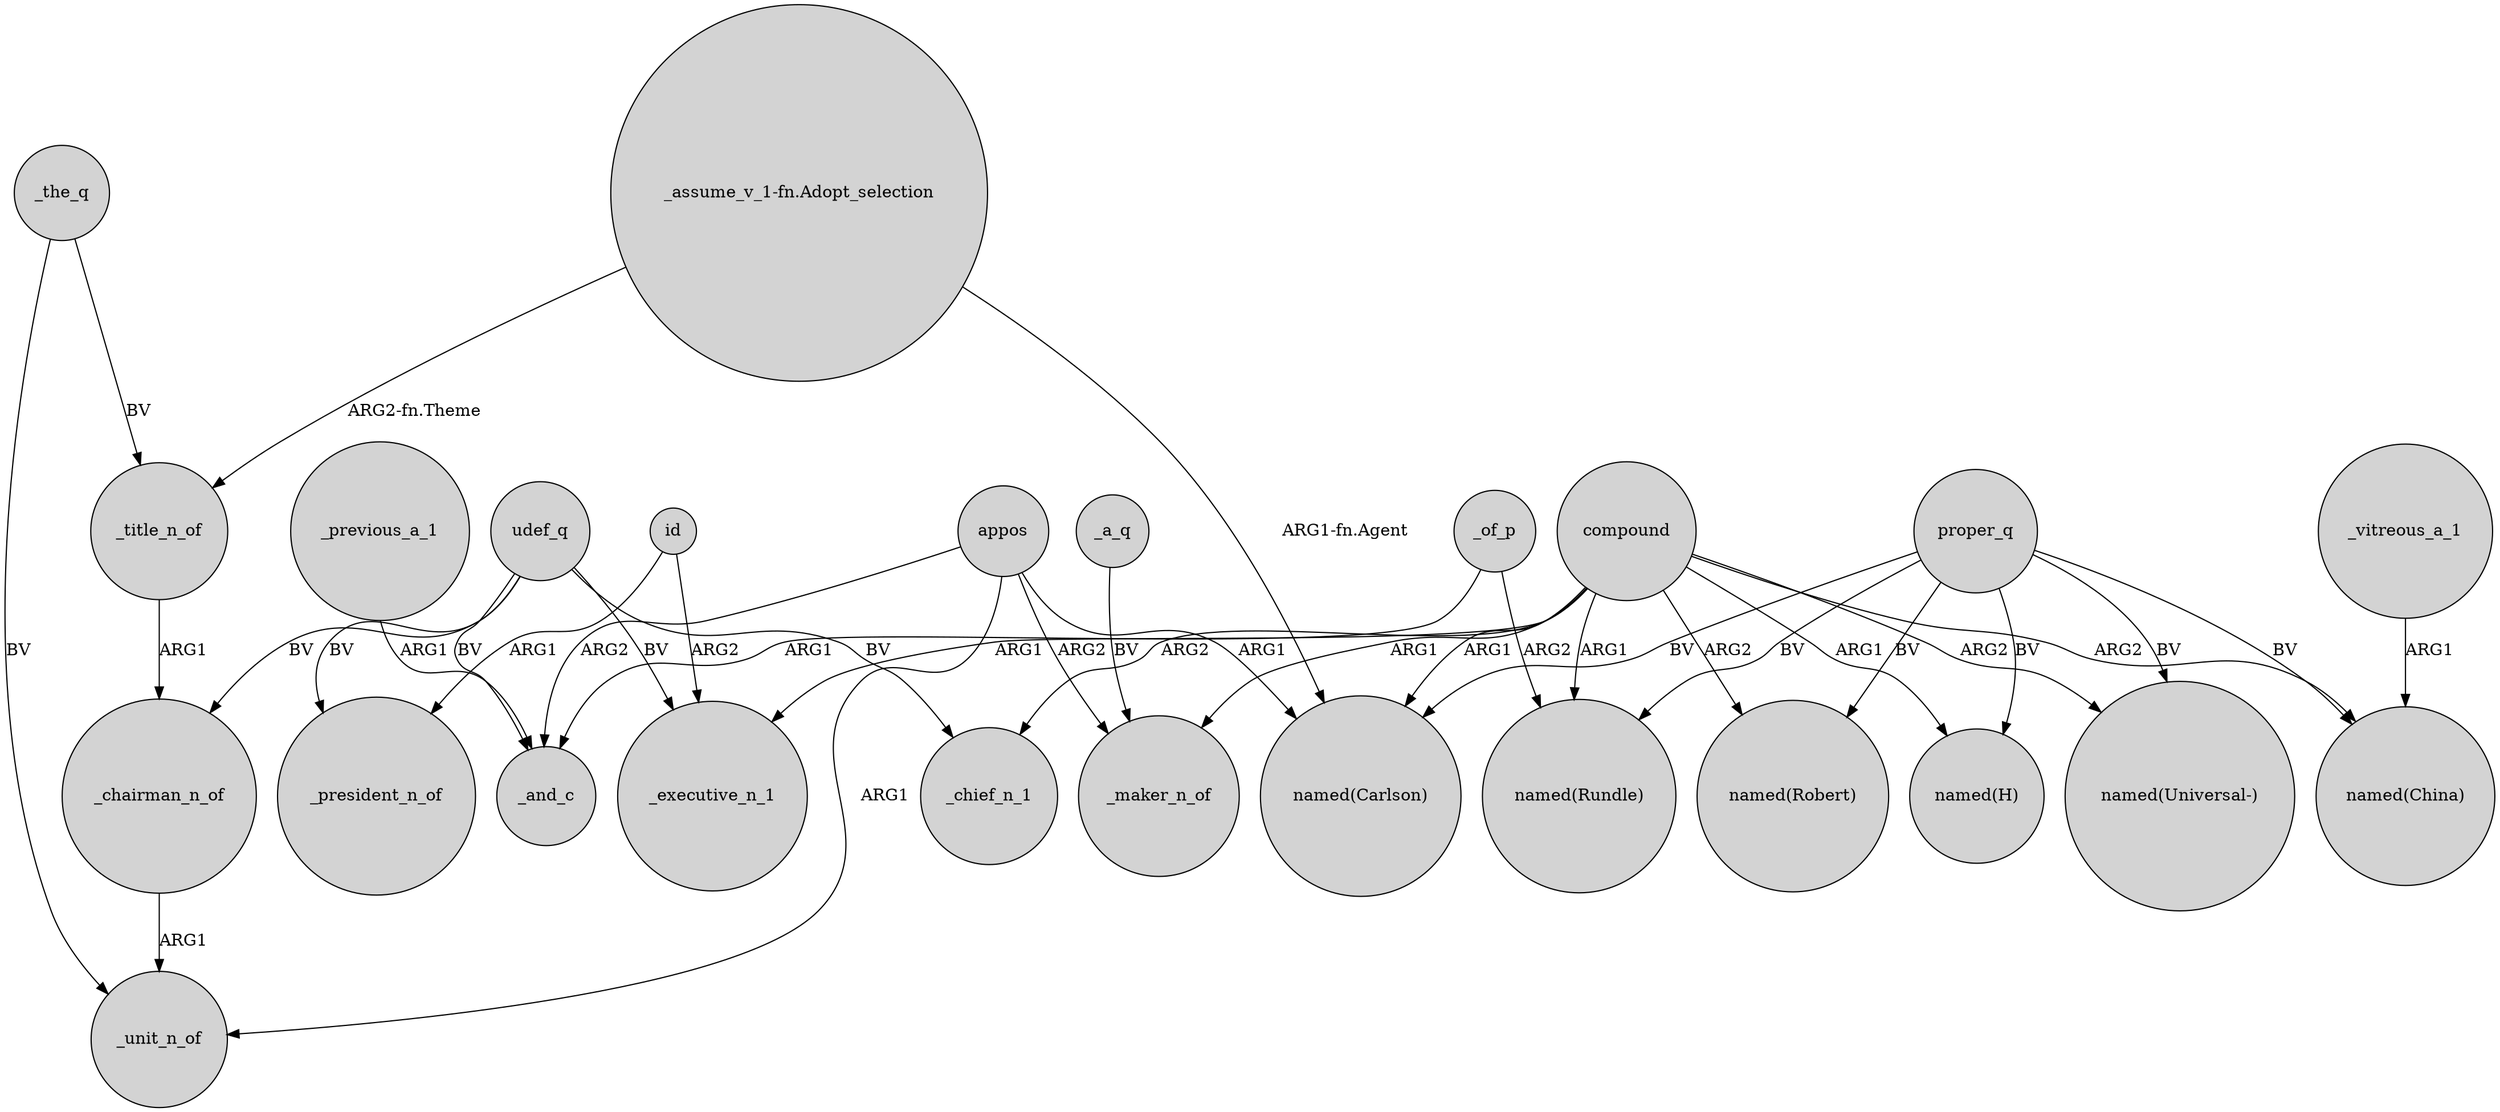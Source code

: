 digraph {
	node [shape=circle style=filled]
	_the_q -> _title_n_of [label=BV]
	udef_q -> _executive_n_1 [label=BV]
	proper_q -> "named(Rundle)" [label=BV]
	compound -> "named(Universal-)" [label=ARG2]
	_of_p -> "named(Rundle)" [label=ARG2]
	appos -> "named(Carlson)" [label=ARG1]
	compound -> "named(Robert)" [label=ARG2]
	id -> _president_n_of [label=ARG1]
	compound -> _executive_n_1 [label=ARG1]
	"_assume_v_1-fn.Adopt_selection" -> _title_n_of [label="ARG2-fn.Theme"]
	proper_q -> "named(Carlson)" [label=BV]
	id -> _executive_n_1 [label=ARG2]
	appos -> _unit_n_of [label=ARG1]
	compound -> _maker_n_of [label=ARG1]
	_title_n_of -> _chairman_n_of [label=ARG1]
	proper_q -> "named(Universal-)" [label=BV]
	udef_q -> _chairman_n_of [label=BV]
	compound -> _chief_n_1 [label=ARG2]
	appos -> _maker_n_of [label=ARG2]
	_vitreous_a_1 -> "named(China)" [label=ARG1]
	appos -> _and_c [label=ARG2]
	_previous_a_1 -> _and_c [label=ARG1]
	udef_q -> _president_n_of [label=BV]
	udef_q -> _chief_n_1 [label=BV]
	proper_q -> "named(Robert)" [label=BV]
	compound -> "named(China)" [label=ARG2]
	proper_q -> "named(H)" [label=BV]
	_a_q -> _maker_n_of [label=BV]
	_of_p -> _and_c [label=ARG1]
	"_assume_v_1-fn.Adopt_selection" -> "named(Carlson)" [label="ARG1-fn.Agent"]
	proper_q -> "named(China)" [label=BV]
	compound -> "named(Carlson)" [label=ARG1]
	compound -> "named(H)" [label=ARG1]
	udef_q -> _and_c [label=BV]
	_the_q -> _unit_n_of [label=BV]
	compound -> "named(Rundle)" [label=ARG1]
	_chairman_n_of -> _unit_n_of [label=ARG1]
}
